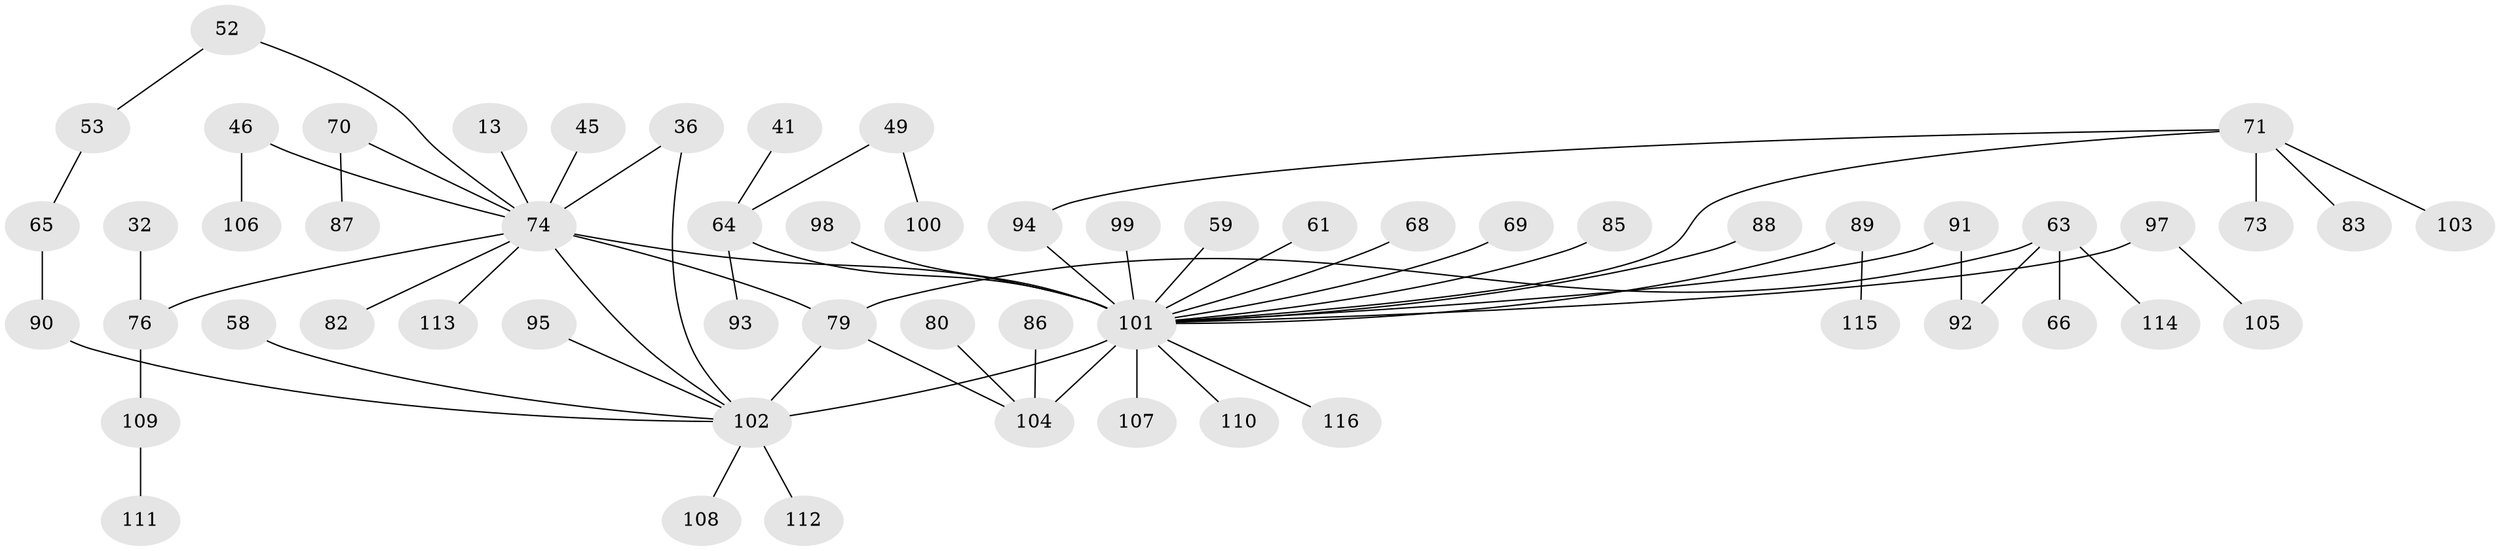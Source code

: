 // original degree distribution, {6: 0.034482758620689655, 5: 0.06896551724137931, 3: 0.12931034482758622, 4: 0.09482758620689655, 1: 0.3706896551724138, 2: 0.3017241379310345}
// Generated by graph-tools (version 1.1) at 2025/41/03/09/25 04:41:09]
// undirected, 58 vertices, 64 edges
graph export_dot {
graph [start="1"]
  node [color=gray90,style=filled];
  13;
  32;
  36;
  41;
  45;
  46;
  49;
  52;
  53;
  58;
  59;
  61;
  63;
  64 [super="+26"];
  65;
  66;
  68;
  69;
  70;
  71 [super="+57"];
  73;
  74 [super="+8+27"];
  76 [super="+11"];
  79 [super="+30"];
  80;
  82;
  83;
  85;
  86;
  87;
  88;
  89;
  90;
  91 [super="+84"];
  92;
  93;
  94 [super="+55"];
  95;
  97 [super="+42+72"];
  98;
  99;
  100;
  101 [super="+10+9+17+23+24+28+29+37+31+40+39+50+78+75+96"];
  102 [super="+54+67+48"];
  103;
  104 [super="+43+47"];
  105;
  106;
  107;
  108;
  109 [super="+16"];
  110;
  111;
  112;
  113;
  114;
  115;
  116;
  13 -- 74;
  32 -- 76;
  36 -- 74;
  36 -- 102;
  41 -- 64;
  45 -- 74;
  46 -- 106;
  46 -- 74;
  49 -- 100;
  49 -- 64;
  52 -- 53;
  52 -- 74;
  53 -- 65;
  58 -- 102;
  59 -- 101;
  61 -- 101;
  63 -- 66;
  63 -- 114;
  63 -- 92;
  63 -- 79;
  64 -- 93;
  64 -- 101;
  65 -- 90;
  68 -- 101;
  69 -- 101;
  70 -- 87;
  70 -- 74;
  71 -- 73;
  71 -- 83;
  71 -- 94;
  71 -- 101;
  71 -- 103;
  74 -- 76 [weight=2];
  74 -- 113;
  74 -- 82;
  74 -- 101 [weight=4];
  74 -- 79;
  74 -- 102;
  76 -- 109;
  79 -- 102;
  79 -- 104;
  80 -- 104;
  85 -- 101;
  86 -- 104;
  88 -- 101;
  89 -- 115;
  89 -- 101;
  90 -- 102;
  91 -- 101 [weight=2];
  91 -- 92;
  94 -- 101 [weight=2];
  95 -- 102;
  97 -- 105;
  97 -- 101;
  98 -- 101;
  99 -- 101;
  101 -- 116;
  101 -- 110;
  101 -- 104 [weight=3];
  101 -- 107;
  101 -- 102 [weight=4];
  102 -- 112;
  102 -- 108;
  109 -- 111;
}
